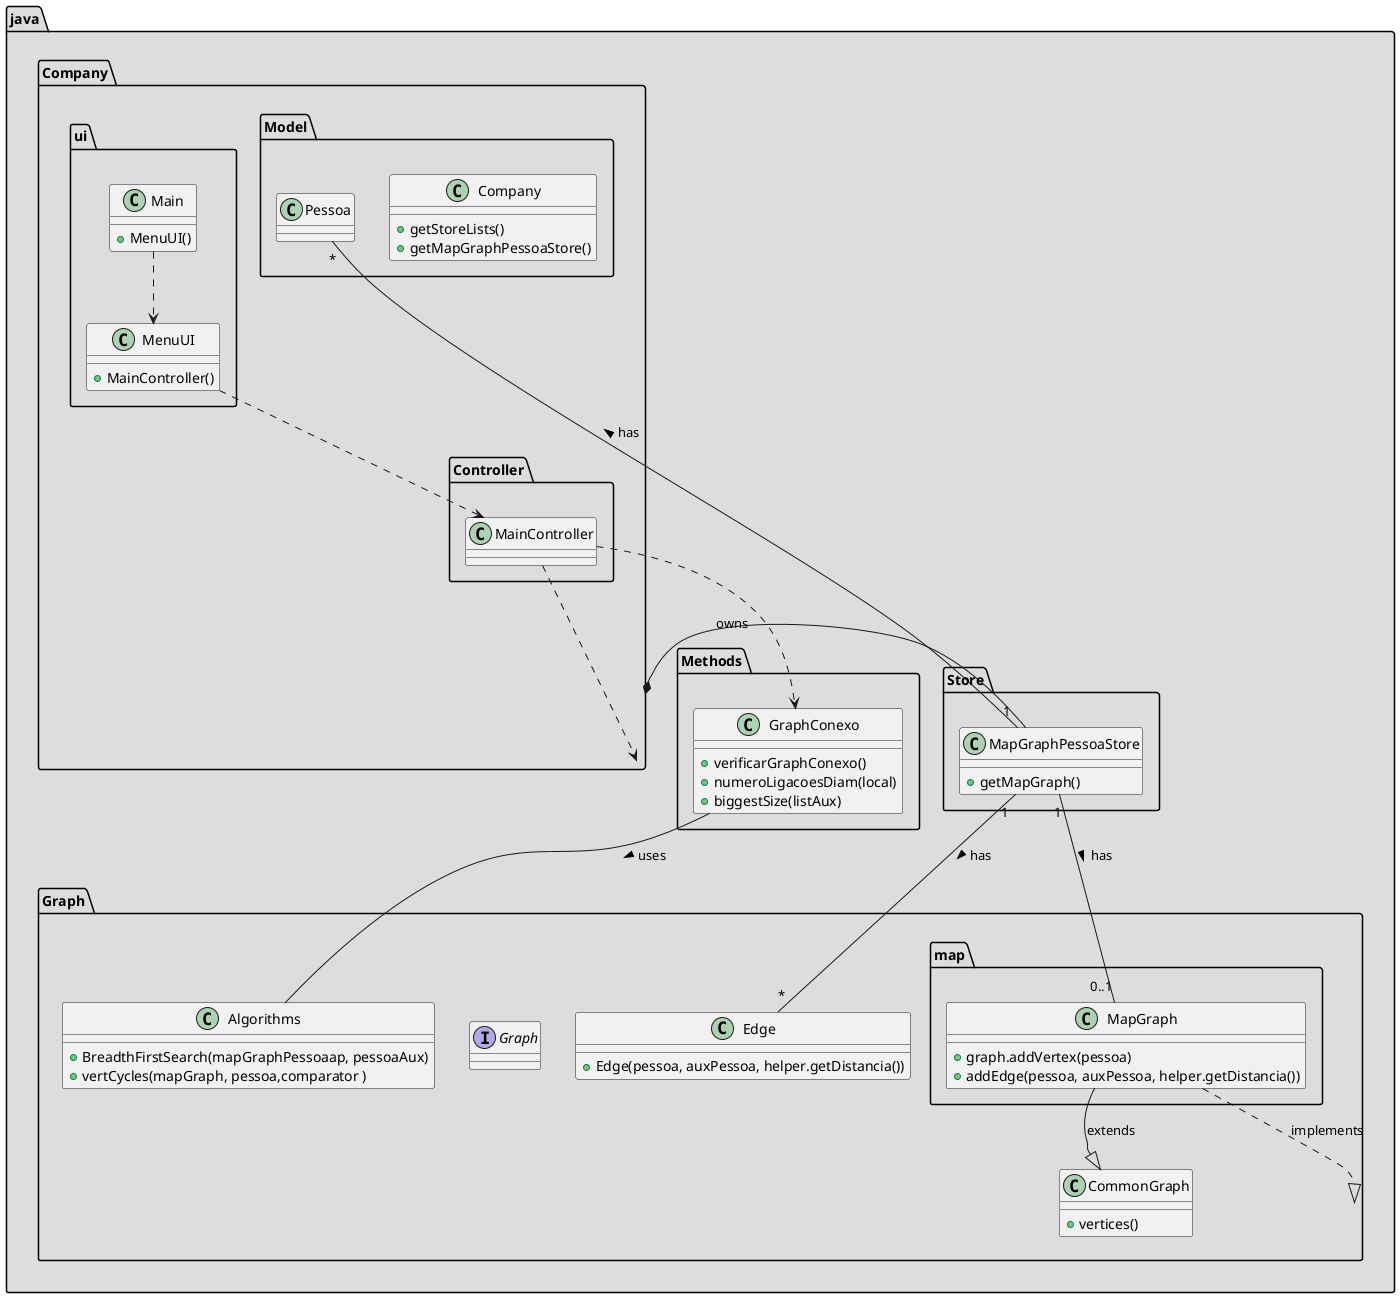 @startuml
'https://plantuml.com/class-diagram
package java <<Folder>>#DDDDDD {
package Company <<Folder>>#DDDDDD {


package Controller <<Folder>>#DDDDDD {
class MainController{

}

}

package ui <<Folder>>#DDDDDD {
class MenuUI{
+ MainController()
}

class Main{
+ MenuUI()
}

}
package Model <<Folder>>#DDDDDD {

class Company{
+getStoreLists()
+getMapGraphPessoaStore()
}
class Pessoa{
}
}


}
package Store <<Folder>>#DDDDDD {

class MapGraphPessoaStore{
+getMapGraph()
}
}



package Graph <<Folder>>#DDDDDD {
package map <<Folder>>#DDDDDD {
class MapGraph{
+graph.addVertex(pessoa)
+addEdge(pessoa, auxPessoa, helper.getDistancia())
}
}

class Edge{
+Edge(pessoa, auxPessoa, helper.getDistancia())
}
Interface Graph

class Algorithms{
+BreadthFirstSearch(mapGraphPessoaap, pessoaAux)
+vertCycles(mapGraph, pessoa,comparator )
}

class CommonGraph{
+vertices()
}
}

package Methods <<Folder>>#DDDDDD {
class GraphConexo{
+verificarGraphConexo()
+numeroLigacoesDiam(local)
+biggestSize(listAux)
}
}


Main ..> MenuUI
MenuUI ..> MainController


MainController ..> Company
MainController ..> GraphConexo

Company *-- MapGraphPessoaStore : owns


GraphConexo -- Algorithms : uses >


MapGraph --|> CommonGraph : extends

MapGraphPessoaStore "1" -- "*" Edge: has >
MapGraphPessoaStore "1" -- "*" Pessoa: has >

MapGraphPessoaStore "1" -- "0..1" MapGraph: has >
MapGraph ..|> Graph : implements


@enduml